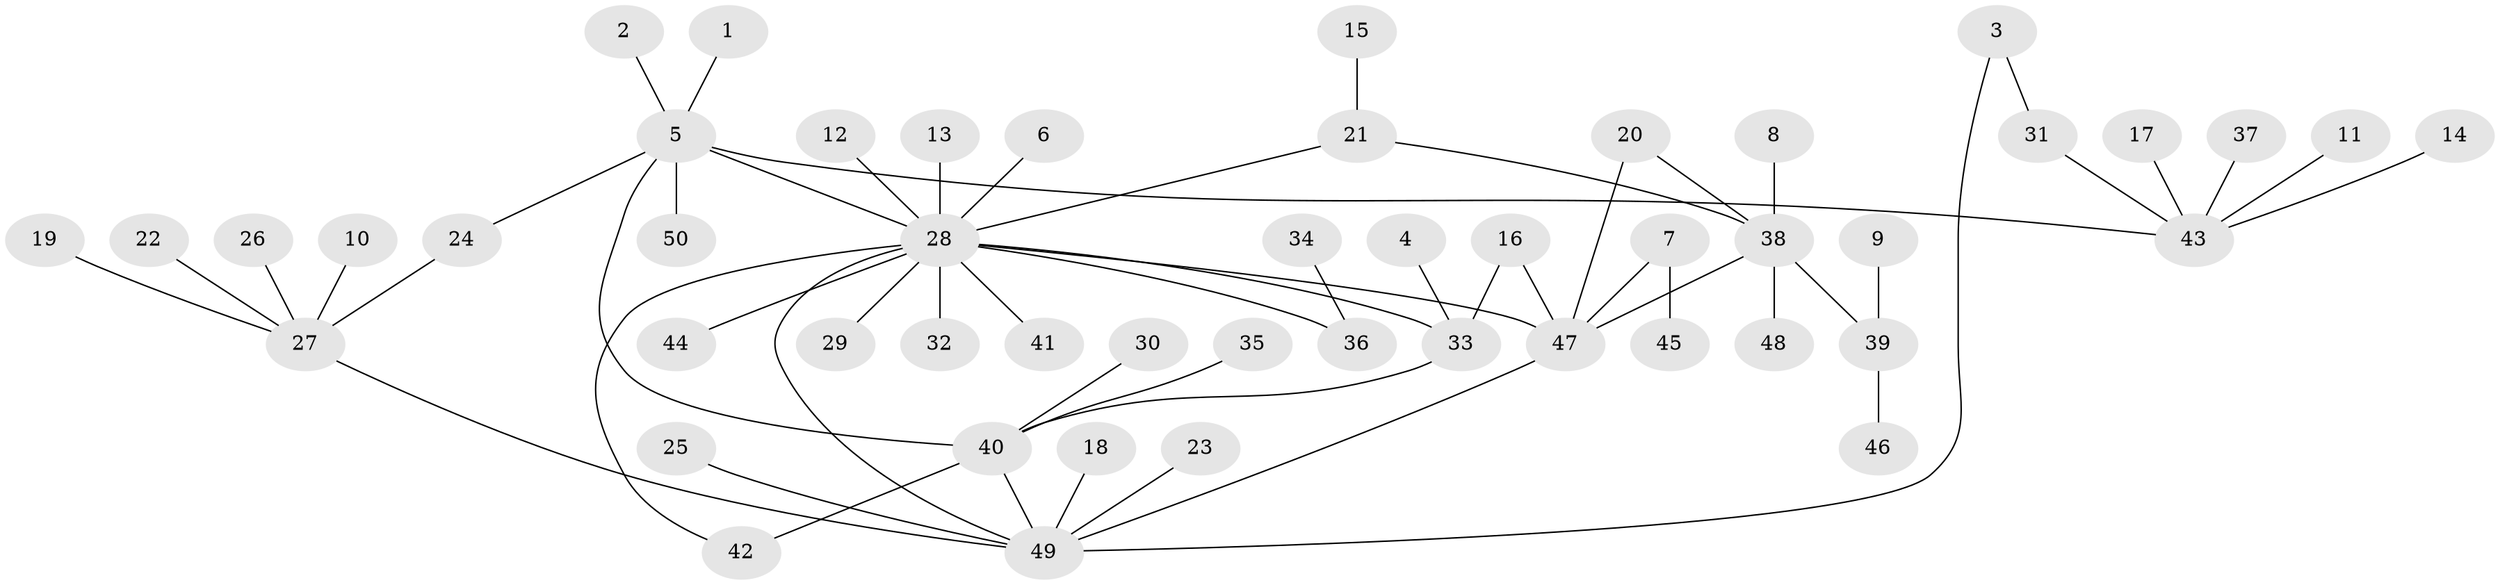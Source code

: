 // original degree distribution, {1: 0.5454545454545454, 8: 0.020202020202020204, 15: 0.010101010101010102, 9: 0.010101010101010102, 2: 0.2222222222222222, 6: 0.010101010101010102, 7: 0.020202020202020204, 4: 0.020202020202020204, 5: 0.030303030303030304, 3: 0.1111111111111111}
// Generated by graph-tools (version 1.1) at 2025/48/03/06/25 01:48:57]
// undirected, 50 vertices, 58 edges
graph export_dot {
graph [start="1"]
  node [color=gray90,style=filled];
  1;
  2;
  3;
  4;
  5;
  6;
  7;
  8;
  9;
  10;
  11;
  12;
  13;
  14;
  15;
  16;
  17;
  18;
  19;
  20;
  21;
  22;
  23;
  24;
  25;
  26;
  27;
  28;
  29;
  30;
  31;
  32;
  33;
  34;
  35;
  36;
  37;
  38;
  39;
  40;
  41;
  42;
  43;
  44;
  45;
  46;
  47;
  48;
  49;
  50;
  1 -- 5 [weight=1.0];
  2 -- 5 [weight=1.0];
  3 -- 31 [weight=1.0];
  3 -- 49 [weight=1.0];
  4 -- 33 [weight=1.0];
  5 -- 24 [weight=1.0];
  5 -- 28 [weight=1.0];
  5 -- 40 [weight=1.0];
  5 -- 43 [weight=1.0];
  5 -- 50 [weight=1.0];
  6 -- 28 [weight=1.0];
  7 -- 45 [weight=1.0];
  7 -- 47 [weight=1.0];
  8 -- 38 [weight=1.0];
  9 -- 39 [weight=1.0];
  10 -- 27 [weight=1.0];
  11 -- 43 [weight=1.0];
  12 -- 28 [weight=1.0];
  13 -- 28 [weight=1.0];
  14 -- 43 [weight=1.0];
  15 -- 21 [weight=1.0];
  16 -- 33 [weight=1.0];
  16 -- 47 [weight=1.0];
  17 -- 43 [weight=1.0];
  18 -- 49 [weight=1.0];
  19 -- 27 [weight=1.0];
  20 -- 38 [weight=1.0];
  20 -- 47 [weight=1.0];
  21 -- 28 [weight=1.0];
  21 -- 38 [weight=1.0];
  22 -- 27 [weight=1.0];
  23 -- 49 [weight=1.0];
  24 -- 27 [weight=1.0];
  25 -- 49 [weight=1.0];
  26 -- 27 [weight=1.0];
  27 -- 49 [weight=1.0];
  28 -- 29 [weight=1.0];
  28 -- 32 [weight=1.0];
  28 -- 33 [weight=1.0];
  28 -- 36 [weight=1.0];
  28 -- 41 [weight=1.0];
  28 -- 42 [weight=1.0];
  28 -- 44 [weight=1.0];
  28 -- 47 [weight=1.0];
  28 -- 49 [weight=1.0];
  30 -- 40 [weight=1.0];
  31 -- 43 [weight=1.0];
  33 -- 40 [weight=1.0];
  34 -- 36 [weight=1.0];
  35 -- 40 [weight=1.0];
  37 -- 43 [weight=1.0];
  38 -- 39 [weight=1.0];
  38 -- 47 [weight=1.0];
  38 -- 48 [weight=1.0];
  39 -- 46 [weight=1.0];
  40 -- 42 [weight=1.0];
  40 -- 49 [weight=1.0];
  47 -- 49 [weight=1.0];
}
